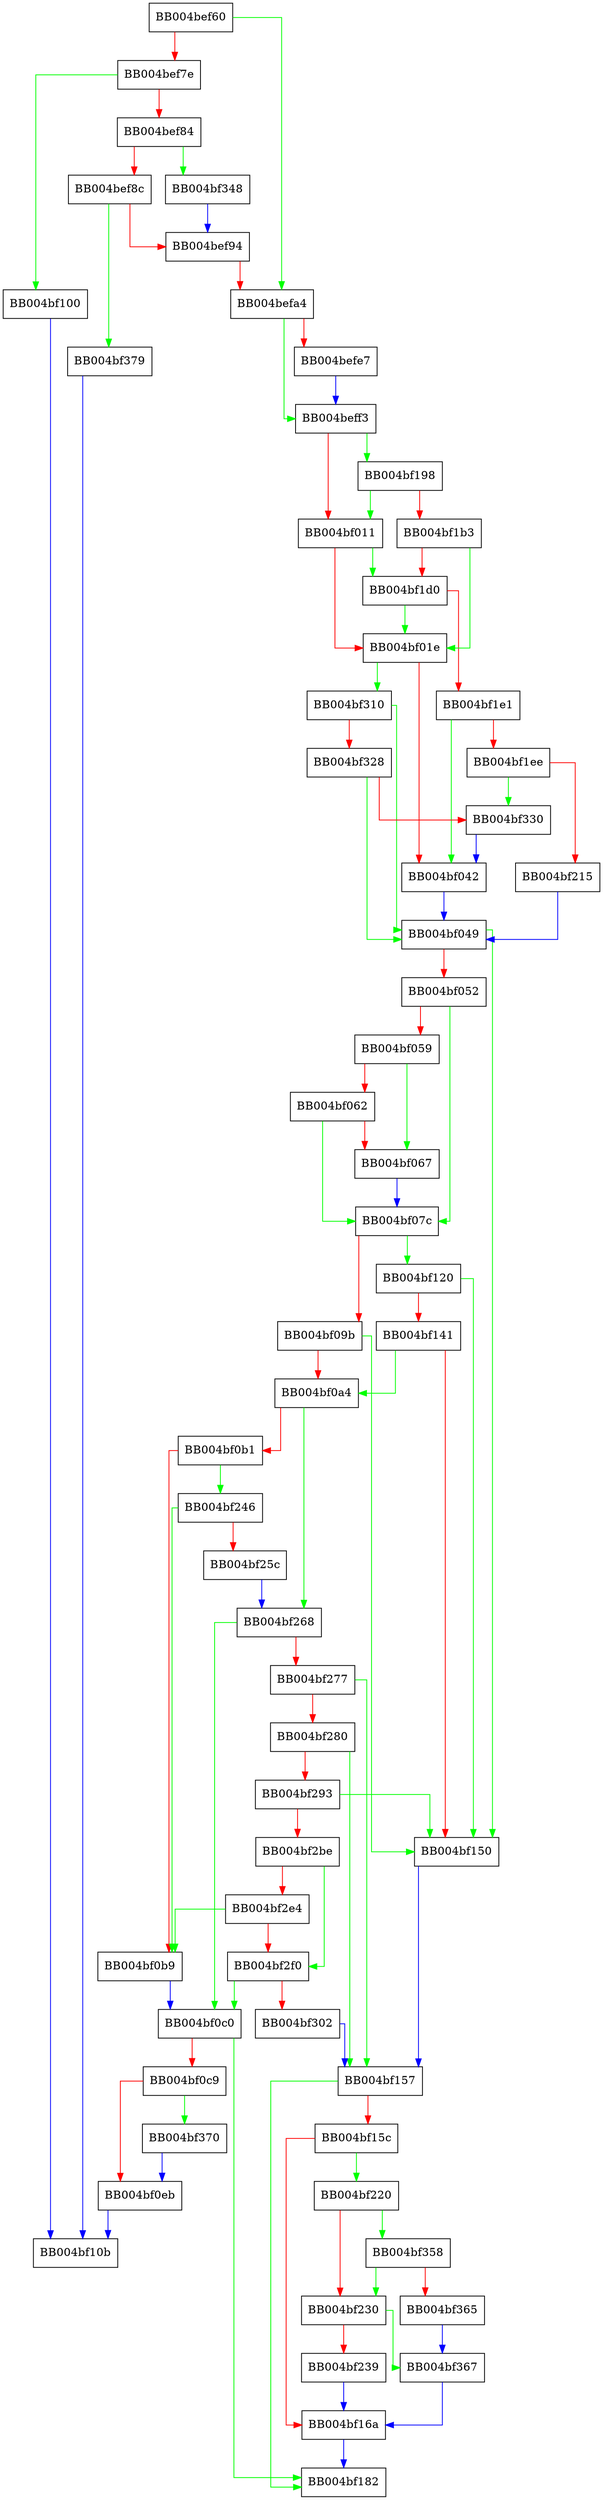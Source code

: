 digraph ossl_quic_stream_map_reset_stream_send_part {
  node [shape="box"];
  graph [splines=ortho];
  BB004bef60 -> BB004befa4 [color="green"];
  BB004bef60 -> BB004bef7e [color="red"];
  BB004bef7e -> BB004bf100 [color="green"];
  BB004bef7e -> BB004bef84 [color="red"];
  BB004bef84 -> BB004bf348 [color="green"];
  BB004bef84 -> BB004bef8c [color="red"];
  BB004bef8c -> BB004bf379 [color="green"];
  BB004bef8c -> BB004bef94 [color="red"];
  BB004bef94 -> BB004befa4 [color="red"];
  BB004befa4 -> BB004beff3 [color="green"];
  BB004befa4 -> BB004befe7 [color="red"];
  BB004befe7 -> BB004beff3 [color="blue"];
  BB004beff3 -> BB004bf198 [color="green"];
  BB004beff3 -> BB004bf011 [color="red"];
  BB004bf011 -> BB004bf1d0 [color="green"];
  BB004bf011 -> BB004bf01e [color="red"];
  BB004bf01e -> BB004bf310 [color="green"];
  BB004bf01e -> BB004bf042 [color="red"];
  BB004bf042 -> BB004bf049 [color="blue"];
  BB004bf049 -> BB004bf150 [color="green"];
  BB004bf049 -> BB004bf052 [color="red"];
  BB004bf052 -> BB004bf07c [color="green"];
  BB004bf052 -> BB004bf059 [color="red"];
  BB004bf059 -> BB004bf067 [color="green"];
  BB004bf059 -> BB004bf062 [color="red"];
  BB004bf062 -> BB004bf07c [color="green"];
  BB004bf062 -> BB004bf067 [color="red"];
  BB004bf067 -> BB004bf07c [color="blue"];
  BB004bf07c -> BB004bf120 [color="green"];
  BB004bf07c -> BB004bf09b [color="red"];
  BB004bf09b -> BB004bf150 [color="green"];
  BB004bf09b -> BB004bf0a4 [color="red"];
  BB004bf0a4 -> BB004bf268 [color="green"];
  BB004bf0a4 -> BB004bf0b1 [color="red"];
  BB004bf0b1 -> BB004bf246 [color="green"];
  BB004bf0b1 -> BB004bf0b9 [color="red"];
  BB004bf0b9 -> BB004bf0c0 [color="blue"];
  BB004bf0c0 -> BB004bf182 [color="green"];
  BB004bf0c0 -> BB004bf0c9 [color="red"];
  BB004bf0c9 -> BB004bf370 [color="green"];
  BB004bf0c9 -> BB004bf0eb [color="red"];
  BB004bf0eb -> BB004bf10b [color="blue"];
  BB004bf100 -> BB004bf10b [color="blue"];
  BB004bf120 -> BB004bf150 [color="green"];
  BB004bf120 -> BB004bf141 [color="red"];
  BB004bf141 -> BB004bf0a4 [color="green"];
  BB004bf141 -> BB004bf150 [color="red"];
  BB004bf150 -> BB004bf157 [color="blue"];
  BB004bf157 -> BB004bf182 [color="green"];
  BB004bf157 -> BB004bf15c [color="red"];
  BB004bf15c -> BB004bf220 [color="green"];
  BB004bf15c -> BB004bf16a [color="red"];
  BB004bf16a -> BB004bf182 [color="blue"];
  BB004bf198 -> BB004bf011 [color="green"];
  BB004bf198 -> BB004bf1b3 [color="red"];
  BB004bf1b3 -> BB004bf01e [color="green"];
  BB004bf1b3 -> BB004bf1d0 [color="red"];
  BB004bf1d0 -> BB004bf01e [color="green"];
  BB004bf1d0 -> BB004bf1e1 [color="red"];
  BB004bf1e1 -> BB004bf042 [color="green"];
  BB004bf1e1 -> BB004bf1ee [color="red"];
  BB004bf1ee -> BB004bf330 [color="green"];
  BB004bf1ee -> BB004bf215 [color="red"];
  BB004bf215 -> BB004bf049 [color="blue"];
  BB004bf220 -> BB004bf358 [color="green"];
  BB004bf220 -> BB004bf230 [color="red"];
  BB004bf230 -> BB004bf367 [color="green"];
  BB004bf230 -> BB004bf239 [color="red"];
  BB004bf239 -> BB004bf16a [color="blue"];
  BB004bf246 -> BB004bf0b9 [color="green"];
  BB004bf246 -> BB004bf25c [color="red"];
  BB004bf25c -> BB004bf268 [color="blue"];
  BB004bf268 -> BB004bf0c0 [color="green"];
  BB004bf268 -> BB004bf277 [color="red"];
  BB004bf277 -> BB004bf157 [color="green"];
  BB004bf277 -> BB004bf280 [color="red"];
  BB004bf280 -> BB004bf157 [color="green"];
  BB004bf280 -> BB004bf293 [color="red"];
  BB004bf293 -> BB004bf150 [color="green"];
  BB004bf293 -> BB004bf2be [color="red"];
  BB004bf2be -> BB004bf2f0 [color="green"];
  BB004bf2be -> BB004bf2e4 [color="red"];
  BB004bf2e4 -> BB004bf0b9 [color="green"];
  BB004bf2e4 -> BB004bf2f0 [color="red"];
  BB004bf2f0 -> BB004bf0c0 [color="green"];
  BB004bf2f0 -> BB004bf302 [color="red"];
  BB004bf302 -> BB004bf157 [color="blue"];
  BB004bf310 -> BB004bf049 [color="green"];
  BB004bf310 -> BB004bf328 [color="red"];
  BB004bf328 -> BB004bf049 [color="green"];
  BB004bf328 -> BB004bf330 [color="red"];
  BB004bf330 -> BB004bf042 [color="blue"];
  BB004bf348 -> BB004bef94 [color="blue"];
  BB004bf358 -> BB004bf230 [color="green"];
  BB004bf358 -> BB004bf365 [color="red"];
  BB004bf365 -> BB004bf367 [color="blue"];
  BB004bf367 -> BB004bf16a [color="blue"];
  BB004bf370 -> BB004bf0eb [color="blue"];
  BB004bf379 -> BB004bf10b [color="blue"];
}